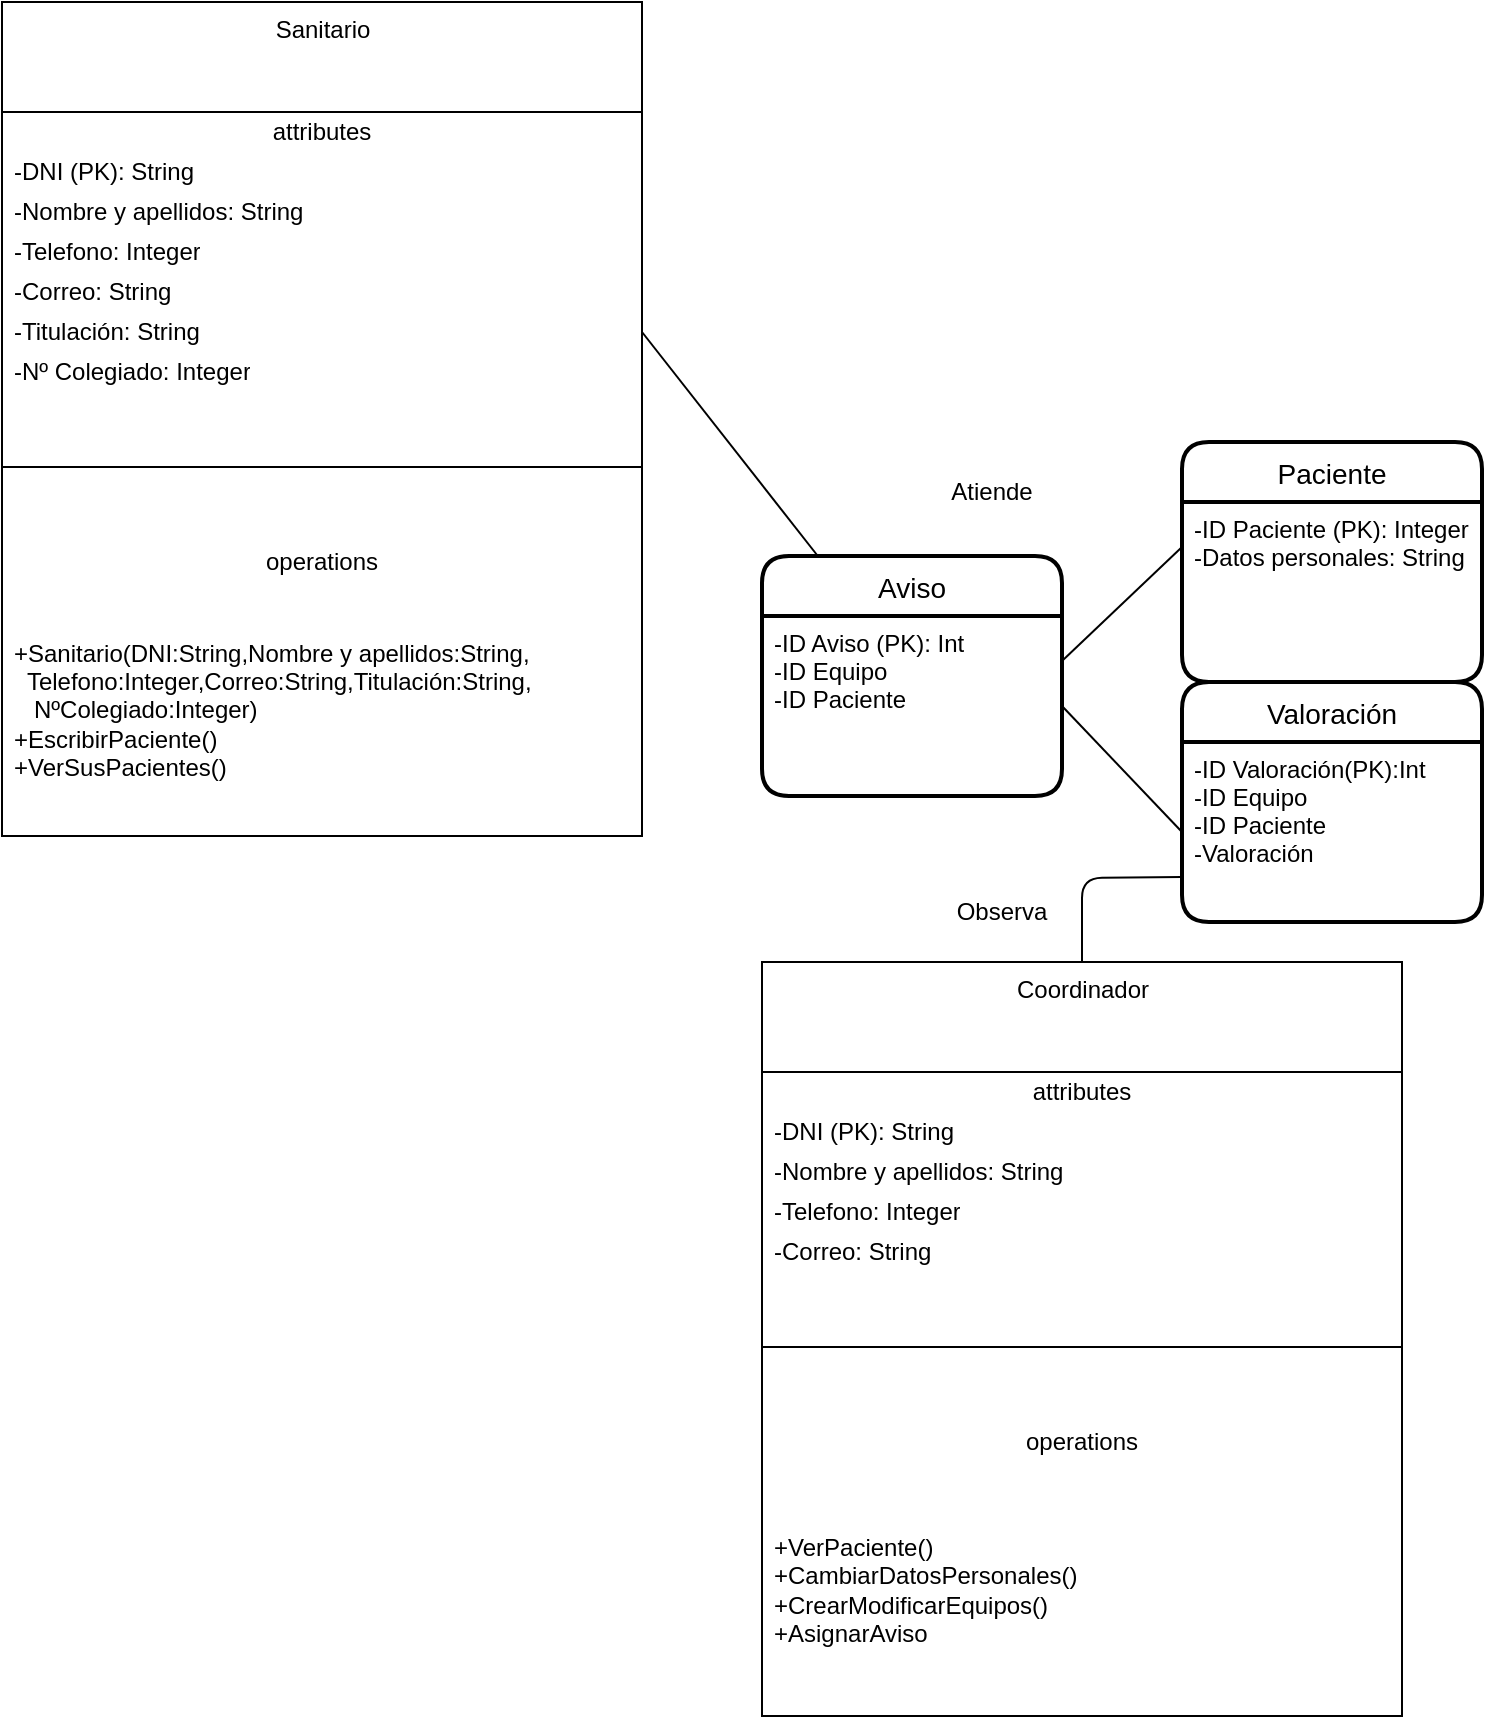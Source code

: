 <mxfile>
    <diagram id="-fGJSfOCfIryfixiEBQm" name="Page-1">
        <mxGraphModel dx="1828" dy="859" grid="1" gridSize="10" guides="1" tooltips="1" connect="1" arrows="1" fold="1" page="1" pageScale="1" pageWidth="850" pageHeight="1100" math="0" shadow="0">
            <root>
                <mxCell id="0"/>
                <mxCell id="1" parent="0"/>
                <mxCell id="43" value="Sanitario" style="swimlane;fontStyle=0;align=center;verticalAlign=top;childLayout=stackLayout;horizontal=1;startSize=55;horizontalStack=0;resizeParent=1;resizeParentMax=0;resizeLast=0;collapsible=0;marginBottom=0;html=1;" parent="1" vertex="1">
                    <mxGeometry x="20" width="320" height="417" as="geometry"/>
                </mxCell>
                <mxCell id="44" value="attributes" style="text;html=1;strokeColor=none;fillColor=none;align=center;verticalAlign=middle;spacingLeft=4;spacingRight=4;overflow=hidden;rotatable=0;points=[[0,0.5],[1,0.5]];portConstraint=eastwest;" parent="43" vertex="1">
                    <mxGeometry y="55" width="320" height="20" as="geometry"/>
                </mxCell>
                <mxCell id="45" value="-DNI (PK): String" style="text;html=1;strokeColor=none;fillColor=none;align=left;verticalAlign=middle;spacingLeft=4;spacingRight=4;overflow=hidden;rotatable=0;points=[[0,0.5],[1,0.5]];portConstraint=eastwest;" parent="43" vertex="1">
                    <mxGeometry y="75" width="320" height="20" as="geometry"/>
                </mxCell>
                <mxCell id="47" value="-Nombre y apellidos: String" style="text;html=1;strokeColor=none;fillColor=none;align=left;verticalAlign=middle;spacingLeft=4;spacingRight=4;overflow=hidden;rotatable=0;points=[[0,0.5],[1,0.5]];portConstraint=eastwest;" parent="43" vertex="1">
                    <mxGeometry y="95" width="320" height="20" as="geometry"/>
                </mxCell>
                <mxCell id="51" value="-Telefono: Integer" style="text;html=1;strokeColor=none;fillColor=none;align=left;verticalAlign=middle;spacingLeft=4;spacingRight=4;overflow=hidden;rotatable=0;points=[[0,0.5],[1,0.5]];portConstraint=eastwest;" parent="43" vertex="1">
                    <mxGeometry y="115" width="320" height="20" as="geometry"/>
                </mxCell>
                <mxCell id="52" value="-Correo: String" style="text;html=1;strokeColor=none;fillColor=none;align=left;verticalAlign=middle;spacingLeft=4;spacingRight=4;overflow=hidden;rotatable=0;points=[[0,0.5],[1,0.5]];portConstraint=eastwest;" parent="43" vertex="1">
                    <mxGeometry y="135" width="320" height="20" as="geometry"/>
                </mxCell>
                <mxCell id="54" value="-Titulación: String" style="text;html=1;strokeColor=none;fillColor=none;align=left;verticalAlign=middle;spacingLeft=4;spacingRight=4;overflow=hidden;rotatable=0;points=[[0,0.5],[1,0.5]];portConstraint=eastwest;" parent="43" vertex="1">
                    <mxGeometry y="155" width="320" height="20" as="geometry"/>
                </mxCell>
                <mxCell id="53" value="-Nº Colegiado: Integer" style="text;html=1;strokeColor=none;fillColor=none;align=left;verticalAlign=middle;spacingLeft=4;spacingRight=4;overflow=hidden;rotatable=0;points=[[0,0.5],[1,0.5]];portConstraint=eastwest;" parent="43" vertex="1">
                    <mxGeometry y="175" width="320" height="20" as="geometry"/>
                </mxCell>
                <mxCell id="48" value="" style="line;strokeWidth=1;fillColor=none;align=left;verticalAlign=middle;spacingTop=-1;spacingLeft=3;spacingRight=3;rotatable=0;labelPosition=right;points=[];portConstraint=eastwest;" parent="43" vertex="1">
                    <mxGeometry y="195" width="320" height="75" as="geometry"/>
                </mxCell>
                <mxCell id="49" value="operations" style="text;html=1;strokeColor=none;fillColor=none;align=center;verticalAlign=middle;spacingLeft=4;spacingRight=4;overflow=hidden;rotatable=0;points=[[0,0.5],[1,0.5]];portConstraint=eastwest;" parent="43" vertex="1">
                    <mxGeometry y="270" width="320" height="20" as="geometry"/>
                </mxCell>
                <mxCell id="50" value="+Sanitario(DNI:String,Nombre y apellidos:String,&lt;br&gt;&amp;nbsp; Telefono:Integer,Correo:String,Titulación:String,&lt;br&gt;&amp;nbsp; &amp;nbsp;NºColegiado:Integer)&lt;br&gt;+EscribirPaciente()&lt;br&gt;+VerSusPacientes()" style="text;html=1;strokeColor=none;fillColor=none;align=left;verticalAlign=middle;spacingLeft=4;spacingRight=4;overflow=hidden;rotatable=0;points=[[0,0.5],[1,0.5]];portConstraint=eastwest;" parent="43" vertex="1">
                    <mxGeometry y="290" width="320" height="127" as="geometry"/>
                </mxCell>
                <mxCell id="63" value="Coordinador" style="swimlane;fontStyle=0;align=center;verticalAlign=top;childLayout=stackLayout;horizontal=1;startSize=55;horizontalStack=0;resizeParent=1;resizeParentMax=0;resizeLast=0;collapsible=0;marginBottom=0;html=1;" parent="1" vertex="1">
                    <mxGeometry x="400" y="480" width="320" height="377" as="geometry"/>
                </mxCell>
                <mxCell id="64" value="attributes" style="text;html=1;strokeColor=none;fillColor=none;align=center;verticalAlign=middle;spacingLeft=4;spacingRight=4;overflow=hidden;rotatable=0;points=[[0,0.5],[1,0.5]];portConstraint=eastwest;" parent="63" vertex="1">
                    <mxGeometry y="55" width="320" height="20" as="geometry"/>
                </mxCell>
                <mxCell id="65" value="-DNI (PK): String" style="text;html=1;strokeColor=none;fillColor=none;align=left;verticalAlign=middle;spacingLeft=4;spacingRight=4;overflow=hidden;rotatable=0;points=[[0,0.5],[1,0.5]];portConstraint=eastwest;" parent="63" vertex="1">
                    <mxGeometry y="75" width="320" height="20" as="geometry"/>
                </mxCell>
                <mxCell id="66" value="-Nombre y apellidos: String" style="text;html=1;strokeColor=none;fillColor=none;align=left;verticalAlign=middle;spacingLeft=4;spacingRight=4;overflow=hidden;rotatable=0;points=[[0,0.5],[1,0.5]];portConstraint=eastwest;" parent="63" vertex="1">
                    <mxGeometry y="95" width="320" height="20" as="geometry"/>
                </mxCell>
                <mxCell id="67" value="-Telefono: Integer" style="text;html=1;strokeColor=none;fillColor=none;align=left;verticalAlign=middle;spacingLeft=4;spacingRight=4;overflow=hidden;rotatable=0;points=[[0,0.5],[1,0.5]];portConstraint=eastwest;" parent="63" vertex="1">
                    <mxGeometry y="115" width="320" height="20" as="geometry"/>
                </mxCell>
                <mxCell id="68" value="-Correo: String" style="text;html=1;strokeColor=none;fillColor=none;align=left;verticalAlign=middle;spacingLeft=4;spacingRight=4;overflow=hidden;rotatable=0;points=[[0,0.5],[1,0.5]];portConstraint=eastwest;" parent="63" vertex="1">
                    <mxGeometry y="135" width="320" height="20" as="geometry"/>
                </mxCell>
                <mxCell id="71" value="" style="line;strokeWidth=1;fillColor=none;align=left;verticalAlign=middle;spacingTop=-1;spacingLeft=3;spacingRight=3;rotatable=0;labelPosition=right;points=[];portConstraint=eastwest;" parent="63" vertex="1">
                    <mxGeometry y="155" width="320" height="75" as="geometry"/>
                </mxCell>
                <mxCell id="72" value="operations" style="text;html=1;strokeColor=none;fillColor=none;align=center;verticalAlign=middle;spacingLeft=4;spacingRight=4;overflow=hidden;rotatable=0;points=[[0,0.5],[1,0.5]];portConstraint=eastwest;" parent="63" vertex="1">
                    <mxGeometry y="230" width="320" height="20" as="geometry"/>
                </mxCell>
                <mxCell id="73" value="+VerPaciente()&lt;br&gt;+CambiarDatosPersonales()&lt;br&gt;+CrearModificarEquipos()&lt;br&gt;+AsignarAviso" style="text;html=1;strokeColor=none;fillColor=none;align=left;verticalAlign=middle;spacingLeft=4;spacingRight=4;overflow=hidden;rotatable=0;points=[[0,0.5],[1,0.5]];portConstraint=eastwest;" parent="63" vertex="1">
                    <mxGeometry y="250" width="320" height="127" as="geometry"/>
                </mxCell>
                <mxCell id="86" value="Paciente" style="swimlane;childLayout=stackLayout;horizontal=1;startSize=30;horizontalStack=0;rounded=1;fontSize=14;fontStyle=0;strokeWidth=2;resizeParent=0;resizeLast=1;shadow=0;dashed=0;align=center;" parent="1" vertex="1">
                    <mxGeometry x="610" y="220" width="150" height="120" as="geometry">
                        <mxRectangle x="60" y="80" width="90" height="30" as="alternateBounds"/>
                    </mxGeometry>
                </mxCell>
                <mxCell id="87" value="-ID Paciente (PK): Integer&#10;-Datos personales: String" style="align=left;strokeColor=none;fillColor=none;spacingLeft=4;fontSize=12;verticalAlign=top;resizable=0;rotatable=0;part=1;" parent="86" vertex="1">
                    <mxGeometry y="30" width="150" height="90" as="geometry"/>
                </mxCell>
                <mxCell id="91" value="" style="endArrow=none;html=1;entryX=1;entryY=0.5;entryDx=0;entryDy=0;" parent="1" source="93" target="54" edge="1">
                    <mxGeometry width="50" height="50" relative="1" as="geometry">
                        <mxPoint x="480" y="240" as="sourcePoint"/>
                        <mxPoint x="480" y="200" as="targetPoint"/>
                        <Array as="points"/>
                    </mxGeometry>
                </mxCell>
                <mxCell id="92" value="Atiende" style="text;html=1;strokeColor=none;fillColor=none;align=center;verticalAlign=middle;whiteSpace=wrap;rounded=0;" parent="1" vertex="1">
                    <mxGeometry x="485" y="230" width="60" height="30" as="geometry"/>
                </mxCell>
                <mxCell id="93" value="Aviso" style="swimlane;childLayout=stackLayout;horizontal=1;startSize=30;horizontalStack=0;rounded=1;fontSize=14;fontStyle=0;strokeWidth=2;resizeParent=0;resizeLast=1;shadow=0;dashed=0;align=center;" parent="1" vertex="1">
                    <mxGeometry x="400" y="277" width="150" height="120" as="geometry">
                        <mxRectangle x="60" y="80" width="90" height="30" as="alternateBounds"/>
                    </mxGeometry>
                </mxCell>
                <mxCell id="94" value="-ID Aviso (PK): Int&#10;-ID Equipo&#10;-ID Paciente" style="align=left;strokeColor=none;fillColor=none;spacingLeft=4;fontSize=12;verticalAlign=top;resizable=0;rotatable=0;part=1;" parent="93" vertex="1">
                    <mxGeometry y="30" width="150" height="90" as="geometry"/>
                </mxCell>
                <mxCell id="95" value="Valoración" style="swimlane;childLayout=stackLayout;horizontal=1;startSize=30;horizontalStack=0;rounded=1;fontSize=14;fontStyle=0;strokeWidth=2;resizeParent=0;resizeLast=1;shadow=0;dashed=0;align=center;" parent="1" vertex="1">
                    <mxGeometry x="610" y="340" width="150" height="120" as="geometry">
                        <mxRectangle x="60" y="80" width="90" height="30" as="alternateBounds"/>
                    </mxGeometry>
                </mxCell>
                <mxCell id="96" value="-ID Valoración(PK):Int&#10;-ID Equipo&#10;-ID Paciente&#10;-Valoración" style="align=left;strokeColor=none;fillColor=none;spacingLeft=4;fontSize=12;verticalAlign=top;resizable=0;rotatable=0;part=1;" parent="95" vertex="1">
                    <mxGeometry y="30" width="150" height="90" as="geometry"/>
                </mxCell>
                <mxCell id="98" value="" style="endArrow=none;html=1;entryX=0;entryY=0.25;entryDx=0;entryDy=0;exitX=1;exitY=0.25;exitDx=0;exitDy=0;" parent="1" source="94" target="87" edge="1">
                    <mxGeometry width="50" height="50" relative="1" as="geometry">
                        <mxPoint x="486.911" y="307" as="sourcePoint"/>
                        <mxPoint x="490" y="210" as="targetPoint"/>
                        <Array as="points"/>
                    </mxGeometry>
                </mxCell>
                <mxCell id="99" value="" style="endArrow=none;html=1;entryX=0;entryY=0.5;entryDx=0;entryDy=0;exitX=1;exitY=0.5;exitDx=0;exitDy=0;" parent="1" source="94" target="96" edge="1">
                    <mxGeometry width="50" height="50" relative="1" as="geometry">
                        <mxPoint x="496.911" y="317" as="sourcePoint"/>
                        <mxPoint x="500" y="220" as="targetPoint"/>
                        <Array as="points"/>
                    </mxGeometry>
                </mxCell>
                <mxCell id="100" value="" style="endArrow=none;html=1;entryX=0;entryY=0.75;entryDx=0;entryDy=0;exitX=0.5;exitY=0;exitDx=0;exitDy=0;" parent="1" source="63" target="96" edge="1">
                    <mxGeometry width="50" height="50" relative="1" as="geometry">
                        <mxPoint x="560" y="362" as="sourcePoint"/>
                        <mxPoint x="620" y="425" as="targetPoint"/>
                        <Array as="points">
                            <mxPoint x="560" y="438"/>
                        </Array>
                    </mxGeometry>
                </mxCell>
                <mxCell id="101" value="Observa" style="text;html=1;strokeColor=none;fillColor=none;align=center;verticalAlign=middle;whiteSpace=wrap;rounded=0;" parent="1" vertex="1">
                    <mxGeometry x="490" y="440" width="60" height="30" as="geometry"/>
                </mxCell>
            </root>
        </mxGraphModel>
    </diagram>
</mxfile>